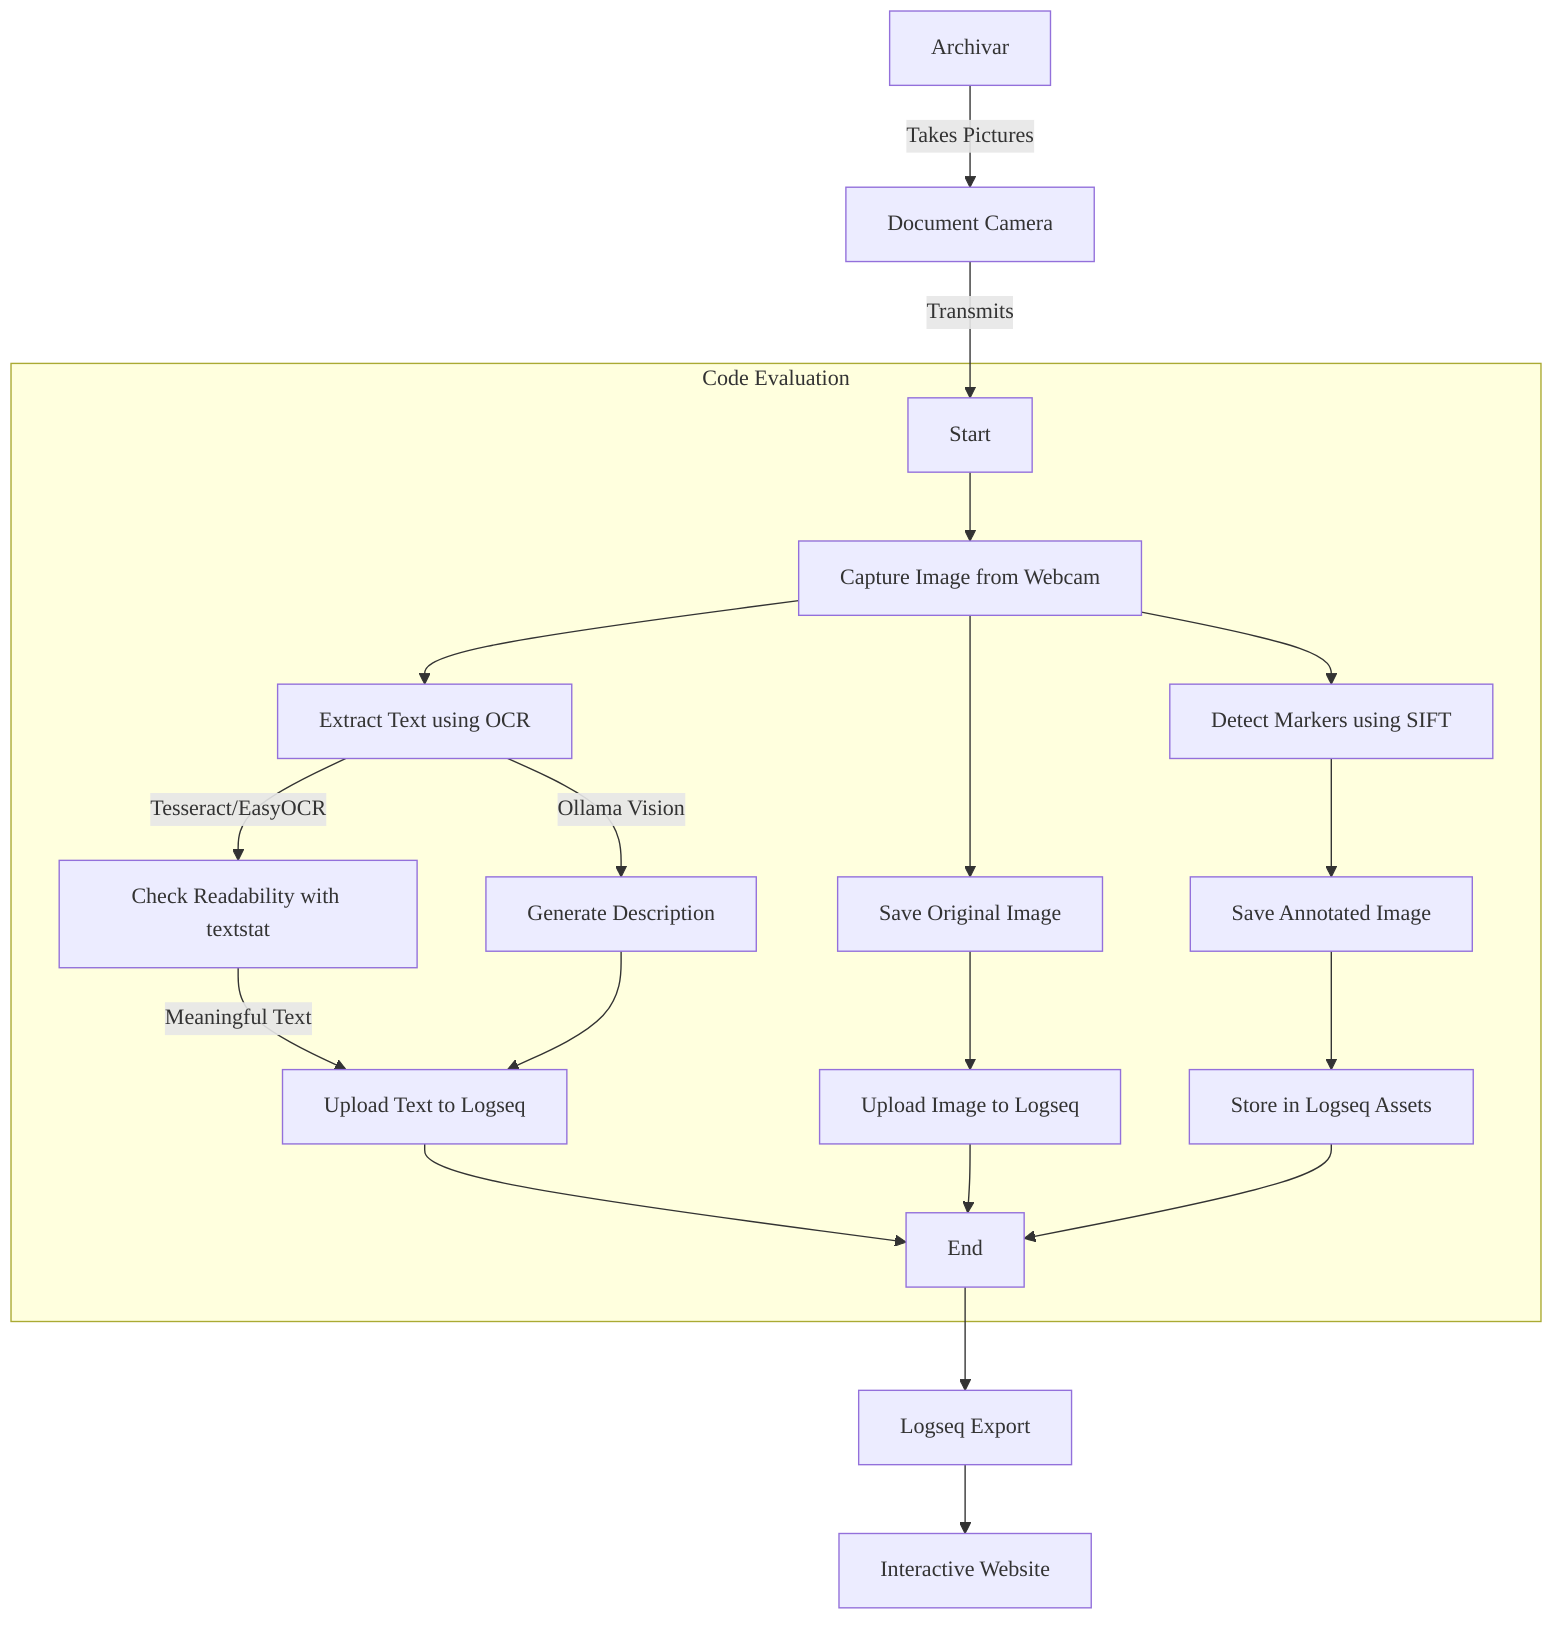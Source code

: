 %%{init: {
  "theme": "default",
  "themeVariables": {
    "fontFamily": "Source Serif Pro",
    "fontSize": "16px"  }
}}%%
graph TD;
    A[Archivar] -->|Takes Pictures| B[Document Camera];
    B --> |Transmits|A1;
    
    subgraph Code Evaluation
        A1[Start] --> B1[Capture Image from Webcam];
        B1 --> C1[Extract Text using OCR];
        C1 -->|Tesseract/EasyOCR| D1[Check Readability with textstat];
        C1 -->|Ollama Vision| E1[Generate Description];
        B1 --> F1[Detect Markers using SIFT];
        D1 -->|Meaningful Text| G1[Upload Text to Logseq];
        E1 --> G1;
        B1 --> H1[Save Original Image];
        H1 --> I1[Upload Image to Logseq];
        F1 --> J1[Save Annotated Image];
        J1 --> K1[Store in Logseq Assets];
        G1 --> L1[End];
        I1 --> L1;
        K1 --> L1;
    end
    L1 --> M[Logseq Export]
    M --> N[Interactive Website]